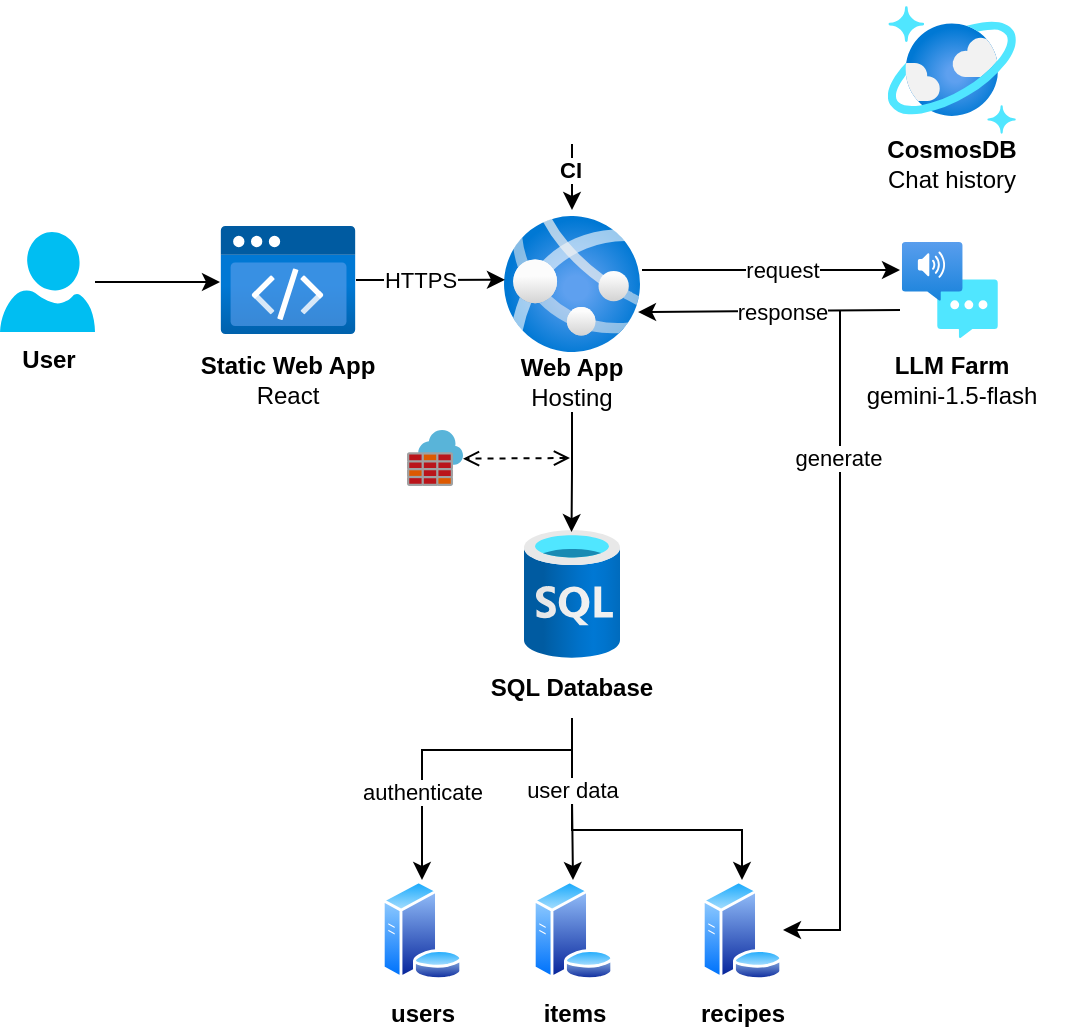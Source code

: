 <mxfile version="24.9.2">
  <diagram name="Seite-1" id="GqYdmY-gFX1TOPT9O8Nu">
    <mxGraphModel dx="1147" dy="597" grid="1" gridSize="10" guides="1" tooltips="1" connect="1" arrows="1" fold="1" page="1" pageScale="1" pageWidth="827" pageHeight="1169" math="0" shadow="0">
      <root>
        <mxCell id="0" />
        <mxCell id="1" parent="0" />
        <mxCell id="kdwqYUO4_lfMiFu1DAeL-5" value="&lt;b&gt;User&lt;/b&gt;" style="verticalLabelPosition=bottom;html=1;verticalAlign=top;align=center;strokeColor=none;fillColor=#00BEF2;shape=mxgraph.azure.user;" vertex="1" parent="1">
          <mxGeometry x="50" y="211" width="47.5" height="50" as="geometry" />
        </mxCell>
        <mxCell id="kdwqYUO4_lfMiFu1DAeL-6" value="" style="image;aspect=fixed;html=1;points=[];align=center;fontSize=12;image=img/lib/azure2/preview/Static_Apps.svg;" vertex="1" parent="1">
          <mxGeometry x="160" y="208" width="68" height="54" as="geometry" />
        </mxCell>
        <mxCell id="kdwqYUO4_lfMiFu1DAeL-15" value="" style="shape=image;html=1;verticalAlign=top;verticalLabelPosition=bottom;labelBackgroundColor=#ffffff;imageAspect=0;aspect=fixed;image=https://cdn4.iconfinder.com/data/icons/ionicons/512/icon-social-github-128.png" vertex="1" parent="1">
          <mxGeometry x="300" y="95" width="72" height="72" as="geometry" />
        </mxCell>
        <mxCell id="kdwqYUO4_lfMiFu1DAeL-25" style="edgeStyle=orthogonalEdgeStyle;rounded=0;orthogonalLoop=1;jettySize=auto;html=1;entryX=0;entryY=0.519;entryDx=0;entryDy=0;entryPerimeter=0;" edge="1" parent="1" source="kdwqYUO4_lfMiFu1DAeL-5" target="kdwqYUO4_lfMiFu1DAeL-6">
          <mxGeometry relative="1" as="geometry" />
        </mxCell>
        <mxCell id="kdwqYUO4_lfMiFu1DAeL-36" value="&lt;b style=&quot;text-wrap: nowrap;&quot;&gt;Static Web App&lt;/b&gt;&lt;div style=&quot;text-wrap: nowrap;&quot;&gt;React&lt;/div&gt;" style="text;html=1;align=center;verticalAlign=middle;whiteSpace=wrap;rounded=0;" vertex="1" parent="1">
          <mxGeometry x="164" y="270" width="60" height="30" as="geometry" />
        </mxCell>
        <mxCell id="kdwqYUO4_lfMiFu1DAeL-43" value="" style="group" vertex="1" connectable="0" parent="1">
          <mxGeometry x="302" y="203" width="78" height="104" as="geometry" />
        </mxCell>
        <mxCell id="kdwqYUO4_lfMiFu1DAeL-8" value="" style="image;aspect=fixed;html=1;points=[];align=center;fontSize=12;image=img/lib/azure2/app_services/App_Services.svg;" vertex="1" parent="kdwqYUO4_lfMiFu1DAeL-43">
          <mxGeometry width="68" height="68" as="geometry" />
        </mxCell>
        <mxCell id="kdwqYUO4_lfMiFu1DAeL-42" value="&lt;b style=&quot;forced-color-adjust: none; color: rgb(0, 0, 0); font-family: Helvetica; font-size: 12px; font-style: normal; font-variant-ligatures: normal; font-variant-caps: normal; letter-spacing: normal; orphans: 2; text-align: center; text-indent: 0px; text-transform: none; widows: 2; word-spacing: 0px; -webkit-text-stroke-width: 0px; white-space: nowrap; text-decoration-thickness: initial; text-decoration-style: initial; text-decoration-color: initial;&quot;&gt;Web App&lt;/b&gt;&lt;div style=&quot;forced-color-adjust: none; color: rgb(0, 0, 0); font-family: Helvetica; font-size: 12px; font-style: normal; font-variant-ligatures: normal; font-variant-caps: normal; font-weight: 400; letter-spacing: normal; orphans: 2; text-align: center; text-indent: 0px; text-transform: none; widows: 2; word-spacing: 0px; -webkit-text-stroke-width: 0px; white-space: nowrap; text-decoration-thickness: initial; text-decoration-style: initial; text-decoration-color: initial;&quot;&gt;Hosting&lt;/div&gt;" style="text;html=1;align=center;verticalAlign=middle;whiteSpace=wrap;rounded=0;" vertex="1" parent="kdwqYUO4_lfMiFu1DAeL-43">
          <mxGeometry x="4" y="68" width="60" height="30" as="geometry" />
        </mxCell>
        <mxCell id="kdwqYUO4_lfMiFu1DAeL-47" value="" style="group" vertex="1" connectable="0" parent="1">
          <mxGeometry x="291" y="360" width="90" height="94" as="geometry" />
        </mxCell>
        <mxCell id="kdwqYUO4_lfMiFu1DAeL-9" value="" style="image;aspect=fixed;html=1;points=[];align=center;fontSize=12;image=img/lib/azure2/databases/SQL_Database.svg;" vertex="1" parent="kdwqYUO4_lfMiFu1DAeL-47">
          <mxGeometry x="21" width="48" height="64" as="geometry" />
        </mxCell>
        <mxCell id="kdwqYUO4_lfMiFu1DAeL-46" value="&lt;b&gt;SQL Database&lt;/b&gt;" style="text;html=1;align=center;verticalAlign=middle;whiteSpace=wrap;rounded=0;" vertex="1" parent="kdwqYUO4_lfMiFu1DAeL-47">
          <mxGeometry y="64" width="90" height="30" as="geometry" />
        </mxCell>
        <mxCell id="kdwqYUO4_lfMiFu1DAeL-48" style="edgeStyle=orthogonalEdgeStyle;rounded=0;orthogonalLoop=1;jettySize=auto;html=1;entryX=0.495;entryY=0.016;entryDx=0;entryDy=0;entryPerimeter=0;" edge="1" parent="1" source="kdwqYUO4_lfMiFu1DAeL-42" target="kdwqYUO4_lfMiFu1DAeL-9">
          <mxGeometry relative="1" as="geometry" />
        </mxCell>
        <mxCell id="kdwqYUO4_lfMiFu1DAeL-50" style="edgeStyle=orthogonalEdgeStyle;rounded=0;orthogonalLoop=1;jettySize=auto;html=1;entryX=0.007;entryY=0.469;entryDx=0;entryDy=0;entryPerimeter=0;" edge="1" parent="1" source="kdwqYUO4_lfMiFu1DAeL-6" target="kdwqYUO4_lfMiFu1DAeL-8">
          <mxGeometry relative="1" as="geometry" />
        </mxCell>
        <mxCell id="kdwqYUO4_lfMiFu1DAeL-51" value="HTTPS" style="edgeLabel;html=1;align=center;verticalAlign=middle;resizable=0;points=[];" vertex="1" connectable="0" parent="kdwqYUO4_lfMiFu1DAeL-50">
          <mxGeometry x="0.039" y="-1" relative="1" as="geometry">
            <mxPoint x="-7" y="-1" as="offset" />
          </mxGeometry>
        </mxCell>
        <mxCell id="kdwqYUO4_lfMiFu1DAeL-53" value="&lt;b&gt;items&lt;/b&gt;" style="image;aspect=fixed;perimeter=ellipsePerimeter;html=1;align=center;shadow=0;dashed=0;spacingTop=3;image=img/lib/active_directory/database_server.svg;" vertex="1" parent="1">
          <mxGeometry x="316" y="535" width="41" height="50" as="geometry" />
        </mxCell>
        <mxCell id="kdwqYUO4_lfMiFu1DAeL-54" value="&lt;b&gt;users&lt;/b&gt;" style="image;aspect=fixed;perimeter=ellipsePerimeter;html=1;align=center;shadow=0;dashed=0;spacingTop=3;image=img/lib/active_directory/database_server.svg;" vertex="1" parent="1">
          <mxGeometry x="240.5" y="535" width="41" height="50" as="geometry" />
        </mxCell>
        <mxCell id="kdwqYUO4_lfMiFu1DAeL-55" value="&lt;b&gt;recipes&lt;/b&gt;" style="image;aspect=fixed;perimeter=ellipsePerimeter;html=1;align=center;shadow=0;dashed=0;spacingTop=3;image=img/lib/active_directory/database_server.svg;" vertex="1" parent="1">
          <mxGeometry x="400.5" y="535" width="41" height="50" as="geometry" />
        </mxCell>
        <mxCell id="kdwqYUO4_lfMiFu1DAeL-56" style="edgeStyle=orthogonalEdgeStyle;rounded=0;orthogonalLoop=1;jettySize=auto;html=1;exitX=0.5;exitY=1;exitDx=0;exitDy=0;entryX=0.5;entryY=0;entryDx=0;entryDy=0;" edge="1" parent="1" source="kdwqYUO4_lfMiFu1DAeL-46" target="kdwqYUO4_lfMiFu1DAeL-54">
          <mxGeometry relative="1" as="geometry">
            <Array as="points">
              <mxPoint x="336" y="470" />
              <mxPoint x="261" y="470" />
            </Array>
          </mxGeometry>
        </mxCell>
        <mxCell id="kdwqYUO4_lfMiFu1DAeL-59" value="authenticate" style="edgeLabel;html=1;align=center;verticalAlign=middle;resizable=0;points=[];" vertex="1" connectable="0" parent="kdwqYUO4_lfMiFu1DAeL-56">
          <mxGeometry x="0.571" y="-1" relative="1" as="geometry">
            <mxPoint x="1" y="-11" as="offset" />
          </mxGeometry>
        </mxCell>
        <mxCell id="kdwqYUO4_lfMiFu1DAeL-57" style="edgeStyle=orthogonalEdgeStyle;rounded=0;orthogonalLoop=1;jettySize=auto;html=1;exitX=0.5;exitY=1;exitDx=0;exitDy=0;entryX=0.5;entryY=0;entryDx=0;entryDy=0;" edge="1" parent="1" source="kdwqYUO4_lfMiFu1DAeL-46" target="kdwqYUO4_lfMiFu1DAeL-53">
          <mxGeometry relative="1" as="geometry" />
        </mxCell>
        <mxCell id="kdwqYUO4_lfMiFu1DAeL-58" style="edgeStyle=orthogonalEdgeStyle;rounded=0;orthogonalLoop=1;jettySize=auto;html=1;exitX=0.5;exitY=1;exitDx=0;exitDy=0;entryX=0.5;entryY=0;entryDx=0;entryDy=0;" edge="1" parent="1" source="kdwqYUO4_lfMiFu1DAeL-46" target="kdwqYUO4_lfMiFu1DAeL-55">
          <mxGeometry relative="1" as="geometry">
            <Array as="points">
              <mxPoint x="336" y="510" />
              <mxPoint x="421" y="510" />
            </Array>
          </mxGeometry>
        </mxCell>
        <mxCell id="kdwqYUO4_lfMiFu1DAeL-61" value="user data" style="edgeLabel;html=1;align=center;verticalAlign=middle;resizable=0;points=[];" vertex="1" connectable="0" parent="kdwqYUO4_lfMiFu1DAeL-58">
          <mxGeometry x="-0.554" relative="1" as="geometry">
            <mxPoint y="-1" as="offset" />
          </mxGeometry>
        </mxCell>
        <mxCell id="kdwqYUO4_lfMiFu1DAeL-62" style="edgeStyle=orthogonalEdgeStyle;rounded=0;orthogonalLoop=1;jettySize=auto;html=1;" edge="1" parent="1" source="kdwqYUO4_lfMiFu1DAeL-15">
          <mxGeometry relative="1" as="geometry">
            <mxPoint x="336" y="200" as="targetPoint" />
          </mxGeometry>
        </mxCell>
        <mxCell id="kdwqYUO4_lfMiFu1DAeL-63" value="&lt;b&gt;CI&lt;/b&gt;" style="edgeLabel;html=1;align=center;verticalAlign=middle;resizable=0;points=[];" vertex="1" connectable="0" parent="kdwqYUO4_lfMiFu1DAeL-62">
          <mxGeometry x="-0.231" y="1" relative="1" as="geometry">
            <mxPoint x="-2" as="offset" />
          </mxGeometry>
        </mxCell>
        <mxCell id="kdwqYUO4_lfMiFu1DAeL-65" value="" style="group" vertex="1" connectable="0" parent="1">
          <mxGeometry x="498" y="216" width="90" height="90" as="geometry" />
        </mxCell>
        <mxCell id="kdwqYUO4_lfMiFu1DAeL-12" value="" style="image;aspect=fixed;html=1;points=[];align=center;fontSize=12;image=img/lib/azure2/ai_machine_learning/Speech_Services.svg;" vertex="1" parent="kdwqYUO4_lfMiFu1DAeL-65">
          <mxGeometry x="2.93" width="48" height="48" as="geometry" />
        </mxCell>
        <mxCell id="kdwqYUO4_lfMiFu1DAeL-64" value="&lt;b&gt;LLM Farm&lt;/b&gt;&lt;div&gt;gemini-1.5-flash&lt;/div&gt;" style="text;html=1;align=center;verticalAlign=middle;whiteSpace=wrap;rounded=0;" vertex="1" parent="kdwqYUO4_lfMiFu1DAeL-65">
          <mxGeometry x="-17.07" y="49" width="90" height="40" as="geometry" />
        </mxCell>
        <mxCell id="kdwqYUO4_lfMiFu1DAeL-66" style="edgeStyle=orthogonalEdgeStyle;rounded=0;orthogonalLoop=1;jettySize=auto;html=1;" edge="1" parent="1">
          <mxGeometry relative="1" as="geometry">
            <mxPoint x="371" y="230" as="sourcePoint" />
            <mxPoint x="500" y="230" as="targetPoint" />
          </mxGeometry>
        </mxCell>
        <mxCell id="kdwqYUO4_lfMiFu1DAeL-67" value="request" style="edgeLabel;html=1;align=center;verticalAlign=middle;resizable=0;points=[];" vertex="1" connectable="0" parent="kdwqYUO4_lfMiFu1DAeL-66">
          <mxGeometry x="-0.19" y="-1" relative="1" as="geometry">
            <mxPoint x="18" y="-1" as="offset" />
          </mxGeometry>
        </mxCell>
        <mxCell id="kdwqYUO4_lfMiFu1DAeL-71" value="" style="endArrow=classic;html=1;rounded=0;entryX=1;entryY=0.324;entryDx=0;entryDy=0;entryPerimeter=0;" edge="1" parent="1">
          <mxGeometry width="50" height="50" relative="1" as="geometry">
            <mxPoint x="500" y="250" as="sourcePoint" />
            <mxPoint x="369" y="251.032" as="targetPoint" />
          </mxGeometry>
        </mxCell>
        <mxCell id="kdwqYUO4_lfMiFu1DAeL-72" value="response" style="edgeLabel;html=1;align=center;verticalAlign=middle;resizable=0;points=[];" vertex="1" connectable="0" parent="kdwqYUO4_lfMiFu1DAeL-71">
          <mxGeometry x="0.086" relative="1" as="geometry">
            <mxPoint x="12" as="offset" />
          </mxGeometry>
        </mxCell>
        <mxCell id="kdwqYUO4_lfMiFu1DAeL-75" value="" style="image;sketch=0;aspect=fixed;html=1;points=[];align=center;fontSize=12;image=img/lib/mscae/Azure_Firewall.svg;" vertex="1" parent="1">
          <mxGeometry x="253.5" y="310" width="28" height="28" as="geometry" />
        </mxCell>
        <mxCell id="kdwqYUO4_lfMiFu1DAeL-79" value="" style="endArrow=open;startArrow=open;html=1;rounded=0;dashed=1;endFill=0;startFill=0;entryX=1;entryY=0.512;entryDx=0;entryDy=0;entryPerimeter=0;" edge="1" parent="1" target="kdwqYUO4_lfMiFu1DAeL-75">
          <mxGeometry width="50" height="50" relative="1" as="geometry">
            <mxPoint x="335" y="324" as="sourcePoint" />
            <mxPoint x="200" y="350" as="targetPoint" />
          </mxGeometry>
        </mxCell>
        <mxCell id="kdwqYUO4_lfMiFu1DAeL-80" style="edgeStyle=orthogonalEdgeStyle;rounded=0;orthogonalLoop=1;jettySize=auto;html=1;entryX=1;entryY=0.5;entryDx=0;entryDy=0;" edge="1" parent="1" target="kdwqYUO4_lfMiFu1DAeL-55">
          <mxGeometry relative="1" as="geometry">
            <mxPoint x="470" y="250" as="sourcePoint" />
            <Array as="points">
              <mxPoint x="470" y="560" />
            </Array>
          </mxGeometry>
        </mxCell>
        <mxCell id="kdwqYUO4_lfMiFu1DAeL-81" value="generate" style="edgeLabel;html=1;align=center;verticalAlign=middle;resizable=0;points=[];" vertex="1" connectable="0" parent="kdwqYUO4_lfMiFu1DAeL-80">
          <mxGeometry x="-0.21" y="-1" relative="1" as="geometry">
            <mxPoint y="-60" as="offset" />
          </mxGeometry>
        </mxCell>
        <mxCell id="kdwqYUO4_lfMiFu1DAeL-84" value="" style="group" vertex="1" connectable="0" parent="1">
          <mxGeometry x="493.93" y="98" width="64.0" height="94" as="geometry" />
        </mxCell>
        <mxCell id="kdwqYUO4_lfMiFu1DAeL-10" value="" style="image;aspect=fixed;html=1;points=[];align=center;fontSize=12;image=img/lib/azure2/databases/Azure_Cosmos_DB.svg;" vertex="1" parent="kdwqYUO4_lfMiFu1DAeL-84">
          <mxGeometry width="64" height="64" as="geometry" />
        </mxCell>
        <mxCell id="kdwqYUO4_lfMiFu1DAeL-83" value="&lt;b style=&quot;text-wrap: nowrap;&quot;&gt;CosmosDB&lt;/b&gt;&lt;div style=&quot;text-wrap: nowrap;&quot;&gt;Chat history&lt;/div&gt;" style="text;html=1;align=center;verticalAlign=middle;whiteSpace=wrap;rounded=0;" vertex="1" parent="kdwqYUO4_lfMiFu1DAeL-84">
          <mxGeometry x="2" y="64" width="60" height="30" as="geometry" />
        </mxCell>
      </root>
    </mxGraphModel>
  </diagram>
</mxfile>
